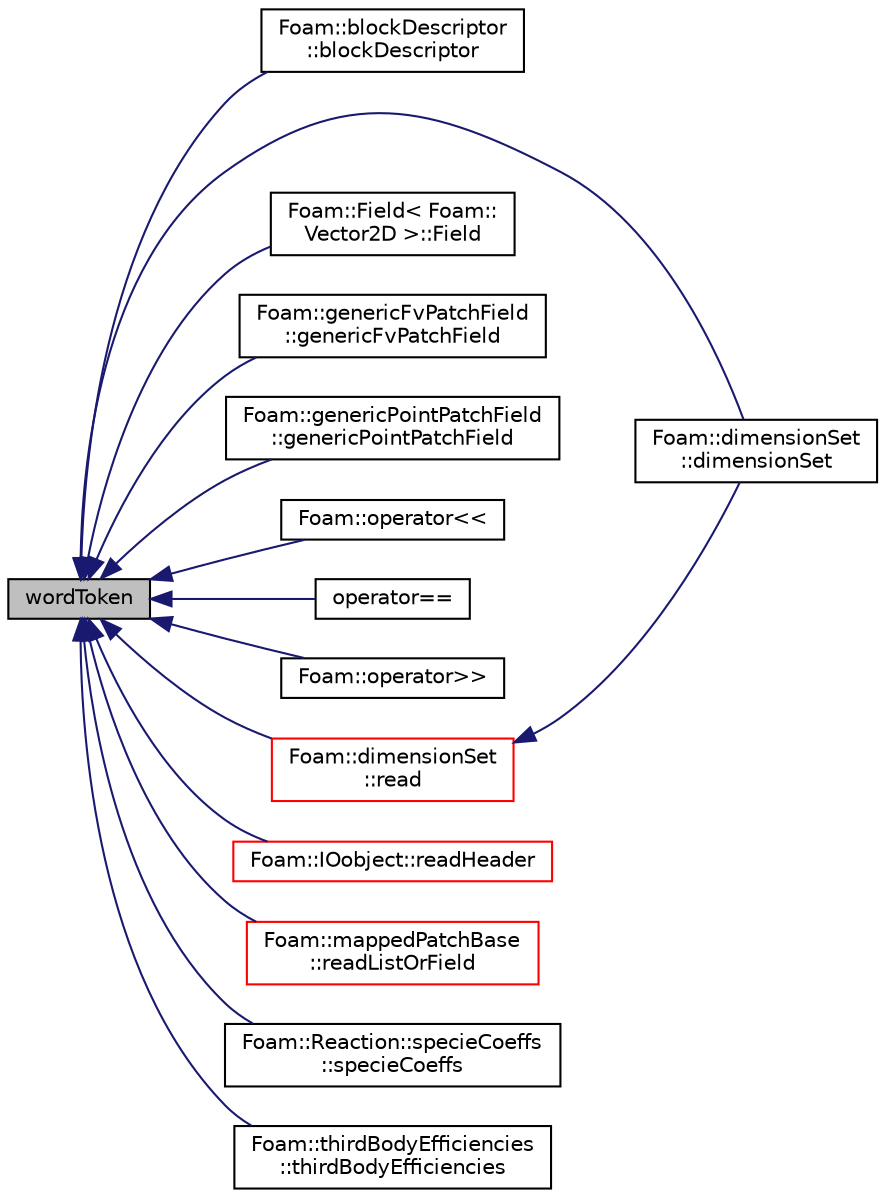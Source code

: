 digraph "wordToken"
{
  bgcolor="transparent";
  edge [fontname="Helvetica",fontsize="10",labelfontname="Helvetica",labelfontsize="10"];
  node [fontname="Helvetica",fontsize="10",shape=record];
  rankdir="LR";
  Node502 [label="wordToken",height=0.2,width=0.4,color="black", fillcolor="grey75", style="filled", fontcolor="black"];
  Node502 -> Node503 [dir="back",color="midnightblue",fontsize="10",style="solid",fontname="Helvetica"];
  Node503 [label="Foam::blockDescriptor\l::blockDescriptor",height=0.2,width=0.4,color="black",URL="$a25745.html#a00eb99a211b093415fcdeca89e0ef220",tooltip="Construct from Istream. "];
  Node502 -> Node504 [dir="back",color="midnightblue",fontsize="10",style="solid",fontname="Helvetica"];
  Node504 [label="Foam::dimensionSet\l::dimensionSet",height=0.2,width=0.4,color="black",URL="$a27477.html#abd672e6f6f2ddf374d3954f2c2dd2a1f",tooltip="Construct from Istream. "];
  Node502 -> Node505 [dir="back",color="midnightblue",fontsize="10",style="solid",fontname="Helvetica"];
  Node505 [label="Foam::Field\< Foam::\lVector2D \>::Field",height=0.2,width=0.4,color="black",URL="$a27573.html#a7c7798a471c99613de775e23bbe76b8f",tooltip="Construct from a dictionary entry. "];
  Node502 -> Node506 [dir="back",color="midnightblue",fontsize="10",style="solid",fontname="Helvetica"];
  Node506 [label="Foam::genericFvPatchField\l::genericFvPatchField",height=0.2,width=0.4,color="black",URL="$a24689.html#a55caa01e757d3893cd3a7034439317d9",tooltip="Construct from patch, internal field and dictionary. "];
  Node502 -> Node507 [dir="back",color="midnightblue",fontsize="10",style="solid",fontname="Helvetica"];
  Node507 [label="Foam::genericPointPatchField\l::genericPointPatchField",height=0.2,width=0.4,color="black",URL="$a24693.html#abb7dd7bf600b72b3b82ea631844b5eb3",tooltip="Construct from patch, internal field and dictionary. "];
  Node502 -> Node508 [dir="back",color="midnightblue",fontsize="10",style="solid",fontname="Helvetica"];
  Node508 [label="Foam::operator\<\<",height=0.2,width=0.4,color="black",URL="$a21851.html#a609e356ecf969e67ae8ffc4d99dc9c64"];
  Node502 -> Node509 [dir="back",color="midnightblue",fontsize="10",style="solid",fontname="Helvetica"];
  Node509 [label="operator==",height=0.2,width=0.4,color="black",URL="$a27413.html#a6ff3fe10e06e07e03a62fcdce619fdd6"];
  Node502 -> Node510 [dir="back",color="midnightblue",fontsize="10",style="solid",fontname="Helvetica"];
  Node510 [label="Foam::operator\>\>",height=0.2,width=0.4,color="black",URL="$a21851.html#ae138a2a110d0a07026967ee5edbf2e71"];
  Node502 -> Node511 [dir="back",color="midnightblue",fontsize="10",style="solid",fontname="Helvetica"];
  Node511 [label="Foam::dimensionSet\l::read",height=0.2,width=0.4,color="red",URL="$a27477.html#a4b1272c56fc93e26715db0ffd87a9b1f",tooltip="Read using provided units. Used only in initial parsing. "];
  Node511 -> Node504 [dir="back",color="midnightblue",fontsize="10",style="solid",fontname="Helvetica"];
  Node502 -> Node515 [dir="back",color="midnightblue",fontsize="10",style="solid",fontname="Helvetica"];
  Node515 [label="Foam::IOobject::readHeader",height=0.2,width=0.4,color="red",URL="$a27249.html#acc5353ca76293212d9dba8a82c0d9a44",tooltip="Read header. "];
  Node502 -> Node857 [dir="back",color="midnightblue",fontsize="10",style="solid",fontname="Helvetica"];
  Node857 [label="Foam::mappedPatchBase\l::readListOrField",height=0.2,width=0.4,color="red",URL="$a26225.html#ab5e64ae976c301737f883167857ec318",tooltip="Helper to read field or non-uniform list from dictionary. "];
  Node502 -> Node897 [dir="back",color="midnightblue",fontsize="10",style="solid",fontname="Helvetica"];
  Node897 [label="Foam::Reaction::specieCoeffs\l::specieCoeffs",height=0.2,width=0.4,color="black",URL="$a31681.html#a9b84deb388790337f13f6cb82367964a"];
  Node502 -> Node898 [dir="back",color="midnightblue",fontsize="10",style="solid",fontname="Helvetica"];
  Node898 [label="Foam::thirdBodyEfficiencies\l::thirdBodyEfficiencies",height=0.2,width=0.4,color="black",URL="$a31665.html#aece973b4d66b7d623d7afa421feb9395",tooltip="Construct from Istream. "];
}
